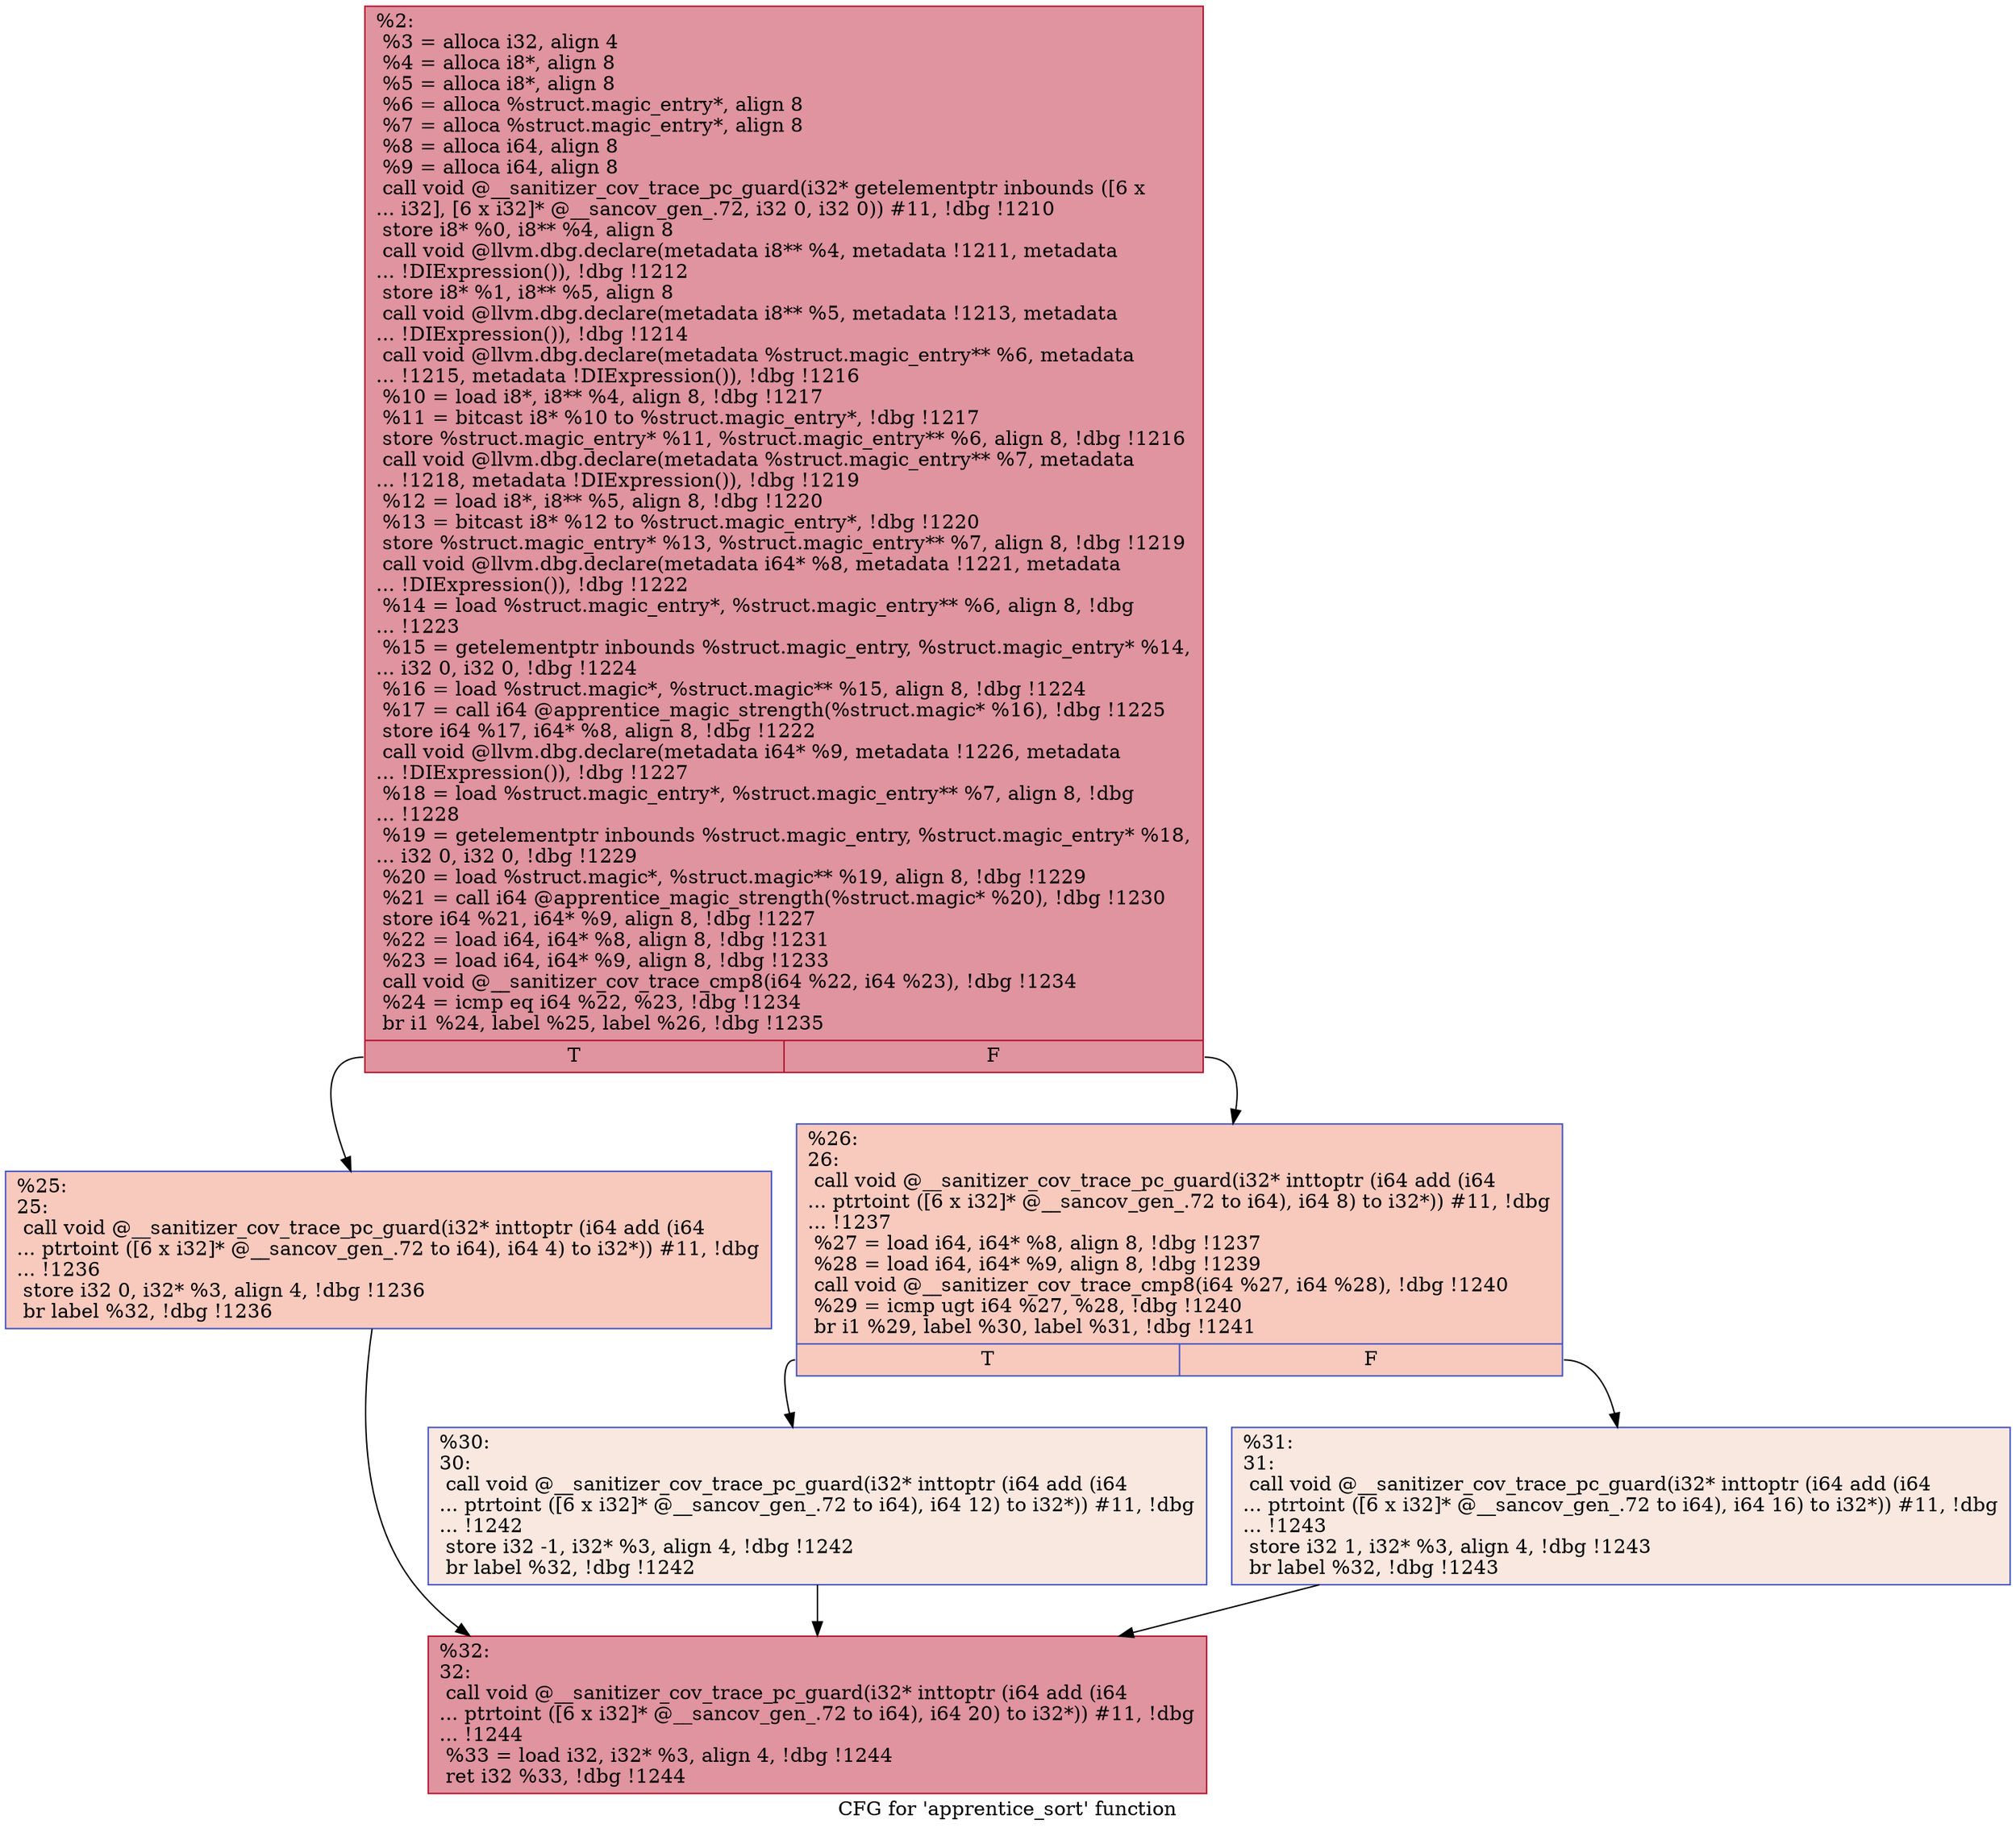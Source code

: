 digraph "CFG for 'apprentice_sort' function" {
	label="CFG for 'apprentice_sort' function";

	Node0x559c5c929290 [shape=record,color="#b70d28ff", style=filled, fillcolor="#b70d2870",label="{%2:\l  %3 = alloca i32, align 4\l  %4 = alloca i8*, align 8\l  %5 = alloca i8*, align 8\l  %6 = alloca %struct.magic_entry*, align 8\l  %7 = alloca %struct.magic_entry*, align 8\l  %8 = alloca i64, align 8\l  %9 = alloca i64, align 8\l  call void @__sanitizer_cov_trace_pc_guard(i32* getelementptr inbounds ([6 x\l... i32], [6 x i32]* @__sancov_gen_.72, i32 0, i32 0)) #11, !dbg !1210\l  store i8* %0, i8** %4, align 8\l  call void @llvm.dbg.declare(metadata i8** %4, metadata !1211, metadata\l... !DIExpression()), !dbg !1212\l  store i8* %1, i8** %5, align 8\l  call void @llvm.dbg.declare(metadata i8** %5, metadata !1213, metadata\l... !DIExpression()), !dbg !1214\l  call void @llvm.dbg.declare(metadata %struct.magic_entry** %6, metadata\l... !1215, metadata !DIExpression()), !dbg !1216\l  %10 = load i8*, i8** %4, align 8, !dbg !1217\l  %11 = bitcast i8* %10 to %struct.magic_entry*, !dbg !1217\l  store %struct.magic_entry* %11, %struct.magic_entry** %6, align 8, !dbg !1216\l  call void @llvm.dbg.declare(metadata %struct.magic_entry** %7, metadata\l... !1218, metadata !DIExpression()), !dbg !1219\l  %12 = load i8*, i8** %5, align 8, !dbg !1220\l  %13 = bitcast i8* %12 to %struct.magic_entry*, !dbg !1220\l  store %struct.magic_entry* %13, %struct.magic_entry** %7, align 8, !dbg !1219\l  call void @llvm.dbg.declare(metadata i64* %8, metadata !1221, metadata\l... !DIExpression()), !dbg !1222\l  %14 = load %struct.magic_entry*, %struct.magic_entry** %6, align 8, !dbg\l... !1223\l  %15 = getelementptr inbounds %struct.magic_entry, %struct.magic_entry* %14,\l... i32 0, i32 0, !dbg !1224\l  %16 = load %struct.magic*, %struct.magic** %15, align 8, !dbg !1224\l  %17 = call i64 @apprentice_magic_strength(%struct.magic* %16), !dbg !1225\l  store i64 %17, i64* %8, align 8, !dbg !1222\l  call void @llvm.dbg.declare(metadata i64* %9, metadata !1226, metadata\l... !DIExpression()), !dbg !1227\l  %18 = load %struct.magic_entry*, %struct.magic_entry** %7, align 8, !dbg\l... !1228\l  %19 = getelementptr inbounds %struct.magic_entry, %struct.magic_entry* %18,\l... i32 0, i32 0, !dbg !1229\l  %20 = load %struct.magic*, %struct.magic** %19, align 8, !dbg !1229\l  %21 = call i64 @apprentice_magic_strength(%struct.magic* %20), !dbg !1230\l  store i64 %21, i64* %9, align 8, !dbg !1227\l  %22 = load i64, i64* %8, align 8, !dbg !1231\l  %23 = load i64, i64* %9, align 8, !dbg !1233\l  call void @__sanitizer_cov_trace_cmp8(i64 %22, i64 %23), !dbg !1234\l  %24 = icmp eq i64 %22, %23, !dbg !1234\l  br i1 %24, label %25, label %26, !dbg !1235\l|{<s0>T|<s1>F}}"];
	Node0x559c5c929290:s0 -> Node0x559c5c929380;
	Node0x559c5c929290:s1 -> Node0x559c5c9293d0;
	Node0x559c5c929380 [shape=record,color="#3d50c3ff", style=filled, fillcolor="#ef886b70",label="{%25:\l25:                                               \l  call void @__sanitizer_cov_trace_pc_guard(i32* inttoptr (i64 add (i64\l... ptrtoint ([6 x i32]* @__sancov_gen_.72 to i64), i64 4) to i32*)) #11, !dbg\l... !1236\l  store i32 0, i32* %3, align 4, !dbg !1236\l  br label %32, !dbg !1236\l}"];
	Node0x559c5c929380 -> Node0x559c5c9294c0;
	Node0x559c5c9293d0 [shape=record,color="#3d50c3ff", style=filled, fillcolor="#ef886b70",label="{%26:\l26:                                               \l  call void @__sanitizer_cov_trace_pc_guard(i32* inttoptr (i64 add (i64\l... ptrtoint ([6 x i32]* @__sancov_gen_.72 to i64), i64 8) to i32*)) #11, !dbg\l... !1237\l  %27 = load i64, i64* %8, align 8, !dbg !1237\l  %28 = load i64, i64* %9, align 8, !dbg !1239\l  call void @__sanitizer_cov_trace_cmp8(i64 %27, i64 %28), !dbg !1240\l  %29 = icmp ugt i64 %27, %28, !dbg !1240\l  br i1 %29, label %30, label %31, !dbg !1241\l|{<s0>T|<s1>F}}"];
	Node0x559c5c9293d0:s0 -> Node0x559c5c929420;
	Node0x559c5c9293d0:s1 -> Node0x559c5c929470;
	Node0x559c5c929420 [shape=record,color="#3d50c3ff", style=filled, fillcolor="#f1ccb870",label="{%30:\l30:                                               \l  call void @__sanitizer_cov_trace_pc_guard(i32* inttoptr (i64 add (i64\l... ptrtoint ([6 x i32]* @__sancov_gen_.72 to i64), i64 12) to i32*)) #11, !dbg\l... !1242\l  store i32 -1, i32* %3, align 4, !dbg !1242\l  br label %32, !dbg !1242\l}"];
	Node0x559c5c929420 -> Node0x559c5c9294c0;
	Node0x559c5c929470 [shape=record,color="#3d50c3ff", style=filled, fillcolor="#f1ccb870",label="{%31:\l31:                                               \l  call void @__sanitizer_cov_trace_pc_guard(i32* inttoptr (i64 add (i64\l... ptrtoint ([6 x i32]* @__sancov_gen_.72 to i64), i64 16) to i32*)) #11, !dbg\l... !1243\l  store i32 1, i32* %3, align 4, !dbg !1243\l  br label %32, !dbg !1243\l}"];
	Node0x559c5c929470 -> Node0x559c5c9294c0;
	Node0x559c5c9294c0 [shape=record,color="#b70d28ff", style=filled, fillcolor="#b70d2870",label="{%32:\l32:                                               \l  call void @__sanitizer_cov_trace_pc_guard(i32* inttoptr (i64 add (i64\l... ptrtoint ([6 x i32]* @__sancov_gen_.72 to i64), i64 20) to i32*)) #11, !dbg\l... !1244\l  %33 = load i32, i32* %3, align 4, !dbg !1244\l  ret i32 %33, !dbg !1244\l}"];
}
